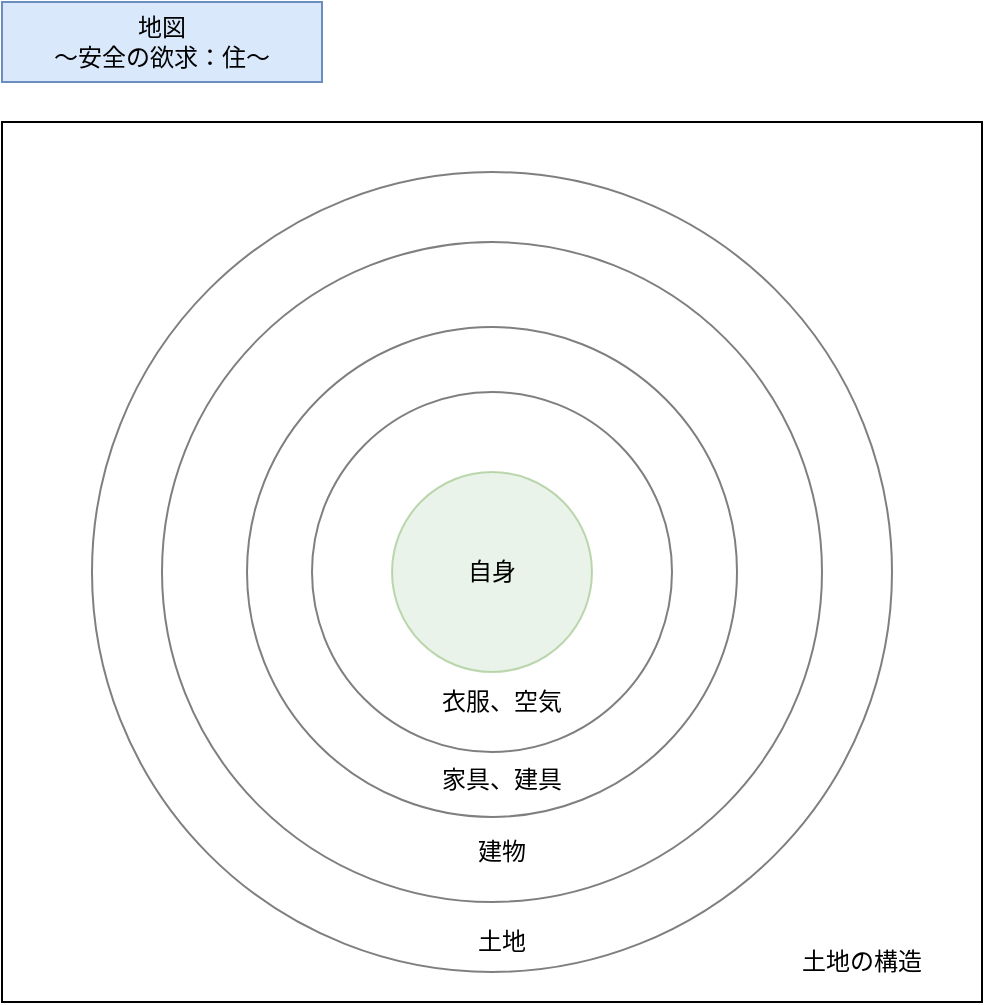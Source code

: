 <mxfile>
    <diagram name="02" id="YMj1xpAl_SfOTKT0soET">
        <mxGraphModel dx="998" dy="971" grid="1" gridSize="10" guides="1" tooltips="1" connect="1" arrows="1" fold="1" page="1" pageScale="1" pageWidth="1169" pageHeight="827" math="0" shadow="0">
            <root>
                <mxCell id="ML3krrQk0YiTmpszw3Px-0"/>
                <mxCell id="ML3krrQk0YiTmpszw3Px-1" parent="ML3krrQk0YiTmpszw3Px-0"/>
                <mxCell id="ML3krrQk0YiTmpszw3Px-2" value="" style="rounded=0;whiteSpace=wrap;html=1;" parent="ML3krrQk0YiTmpszw3Px-1" vertex="1">
                    <mxGeometry x="40" y="70" width="490" height="440" as="geometry"/>
                </mxCell>
                <mxCell id="ML3krrQk0YiTmpszw3Px-3" value="" style="ellipse;whiteSpace=wrap;html=1;aspect=fixed;opacity=50;fillColor=none;" parent="ML3krrQk0YiTmpszw3Px-1" vertex="1">
                    <mxGeometry x="120" y="130" width="330" height="330" as="geometry"/>
                </mxCell>
                <mxCell id="0" value="" style="ellipse;whiteSpace=wrap;html=1;aspect=fixed;opacity=50;fillColor=none;" vertex="1" parent="ML3krrQk0YiTmpszw3Px-1">
                    <mxGeometry x="195" y="205" width="180" height="180" as="geometry"/>
                </mxCell>
                <mxCell id="ML3krrQk0YiTmpszw3Px-4" value="地図&lt;div&gt;～安全の欲求：住～&lt;/div&gt;" style="text;html=1;align=center;verticalAlign=middle;whiteSpace=wrap;rounded=0;fillColor=#dae8fc;strokeColor=#6c8ebf;" parent="ML3krrQk0YiTmpszw3Px-1" vertex="1">
                    <mxGeometry x="40" y="10" width="160" height="40" as="geometry"/>
                </mxCell>
                <mxCell id="2" value="" style="ellipse;whiteSpace=wrap;html=1;aspect=fixed;opacity=50;fillColor=none;" vertex="1" parent="ML3krrQk0YiTmpszw3Px-1">
                    <mxGeometry x="162.5" y="172.5" width="245" height="245" as="geometry"/>
                </mxCell>
                <mxCell id="ML3krrQk0YiTmpszw3Px-6" value="自身" style="ellipse;whiteSpace=wrap;html=1;aspect=fixed;opacity=50;fillColor=#d5e8d4;strokeColor=#82b366;" parent="ML3krrQk0YiTmpszw3Px-1" vertex="1">
                    <mxGeometry x="235" y="245" width="100" height="100" as="geometry"/>
                </mxCell>
                <mxCell id="3" value="衣服、空気" style="text;html=1;align=center;verticalAlign=middle;whiteSpace=wrap;rounded=0;" vertex="1" parent="ML3krrQk0YiTmpszw3Px-1">
                    <mxGeometry x="250" y="345" width="80" height="30" as="geometry"/>
                </mxCell>
                <mxCell id="6" value="" style="ellipse;whiteSpace=wrap;html=1;aspect=fixed;opacity=50;fillColor=none;" vertex="1" parent="ML3krrQk0YiTmpszw3Px-1">
                    <mxGeometry x="85" y="95" width="400" height="400" as="geometry"/>
                </mxCell>
                <mxCell id="4" value="家具、建具" style="text;html=1;align=center;verticalAlign=middle;whiteSpace=wrap;rounded=0;" vertex="1" parent="ML3krrQk0YiTmpszw3Px-1">
                    <mxGeometry x="250" y="384" width="80" height="30" as="geometry"/>
                </mxCell>
                <mxCell id="5" value="建物" style="text;html=1;align=center;verticalAlign=middle;whiteSpace=wrap;rounded=0;" vertex="1" parent="ML3krrQk0YiTmpszw3Px-1">
                    <mxGeometry x="250" y="420" width="80" height="30" as="geometry"/>
                </mxCell>
                <mxCell id="7" value="土地" style="text;html=1;align=center;verticalAlign=middle;whiteSpace=wrap;rounded=0;" vertex="1" parent="ML3krrQk0YiTmpszw3Px-1">
                    <mxGeometry x="250" y="465" width="80" height="30" as="geometry"/>
                </mxCell>
                <mxCell id="8" value="土地の構造" style="text;html=1;align=center;verticalAlign=middle;whiteSpace=wrap;rounded=0;" vertex="1" parent="ML3krrQk0YiTmpszw3Px-1">
                    <mxGeometry x="430" y="475" width="80" height="30" as="geometry"/>
                </mxCell>
            </root>
        </mxGraphModel>
    </diagram>
</mxfile>